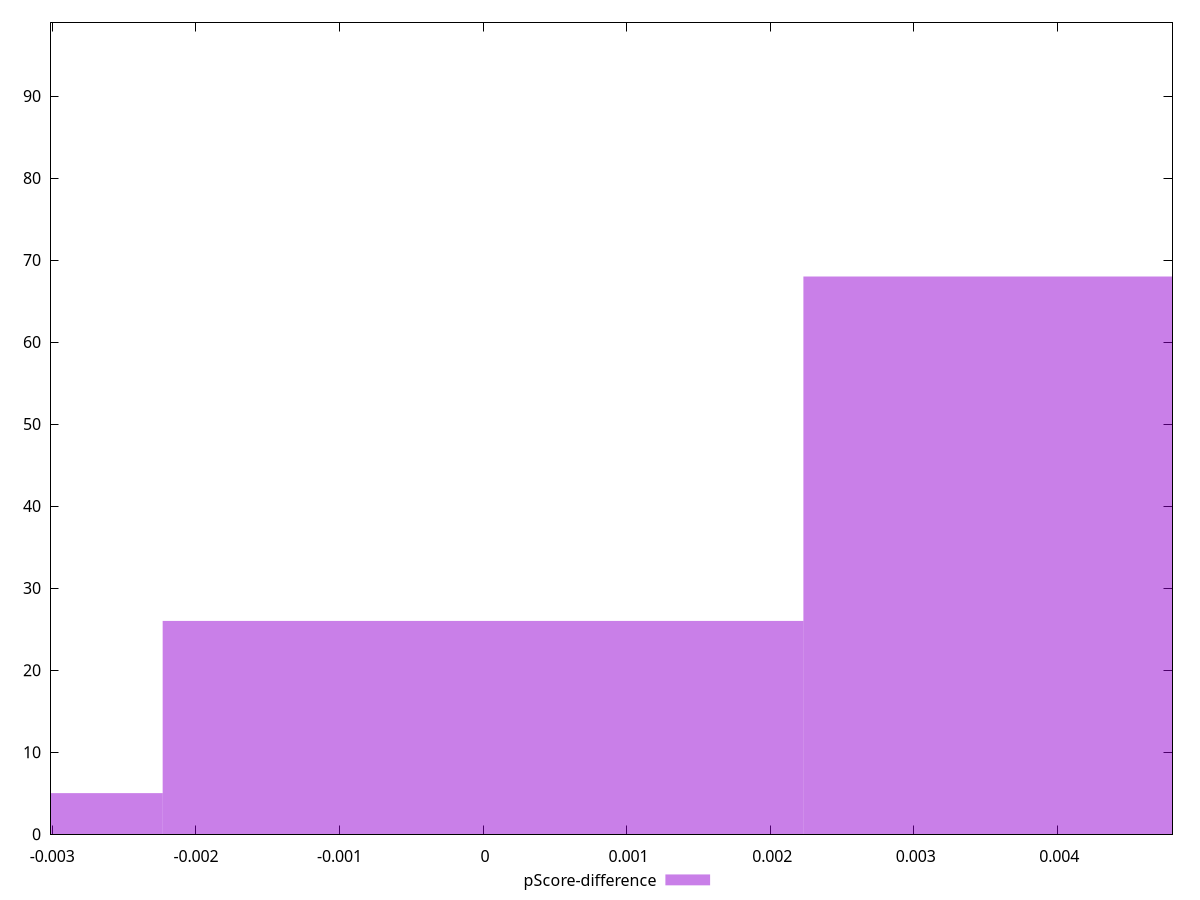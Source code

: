 reset

$pScoreDifference <<EOF
0.0044630749117329045 68
0 26
-0.0044630749117329045 5
EOF

set key outside below
set boxwidth 0.0044630749117329045
set xrange [-0.003016227033358798:0.004802493611711034]
set yrange [0:99]
set trange [0:99]
set style fill transparent solid 0.5 noborder
set terminal svg size 640, 490 enhanced background rgb 'white'
set output "reports/report_00030_2021-02-24T20-42-31.540Z/largest-contentful-paint/samples/card/pScore-difference/histogram.svg"

plot $pScoreDifference title "pScore-difference" with boxes

reset
